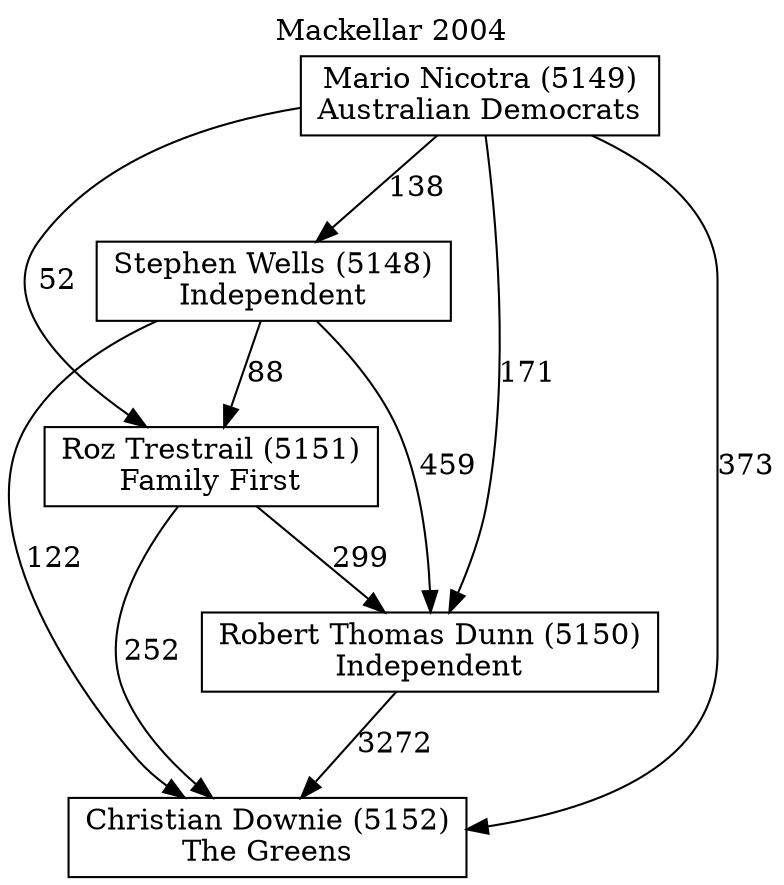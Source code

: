 // House preference flow
digraph "Christian Downie (5152)_Mackellar_2004" {
	graph [label="Mackellar 2004" labelloc=t mclimit=10]
	node [shape=box]
	"Christian Downie (5152)" [label="Christian Downie (5152)
The Greens"]
	"Robert Thomas Dunn (5150)" [label="Robert Thomas Dunn (5150)
Independent"]
	"Roz Trestrail (5151)" [label="Roz Trestrail (5151)
Family First"]
	"Stephen Wells (5148)" [label="Stephen Wells (5148)
Independent"]
	"Mario Nicotra (5149)" [label="Mario Nicotra (5149)
Australian Democrats"]
	"Christian Downie (5152)" [label="Christian Downie (5152)
The Greens"]
	"Roz Trestrail (5151)" [label="Roz Trestrail (5151)
Family First"]
	"Stephen Wells (5148)" [label="Stephen Wells (5148)
Independent"]
	"Mario Nicotra (5149)" [label="Mario Nicotra (5149)
Australian Democrats"]
	"Christian Downie (5152)" [label="Christian Downie (5152)
The Greens"]
	"Stephen Wells (5148)" [label="Stephen Wells (5148)
Independent"]
	"Mario Nicotra (5149)" [label="Mario Nicotra (5149)
Australian Democrats"]
	"Christian Downie (5152)" [label="Christian Downie (5152)
The Greens"]
	"Mario Nicotra (5149)" [label="Mario Nicotra (5149)
Australian Democrats"]
	"Mario Nicotra (5149)" [label="Mario Nicotra (5149)
Australian Democrats"]
	"Stephen Wells (5148)" [label="Stephen Wells (5148)
Independent"]
	"Mario Nicotra (5149)" [label="Mario Nicotra (5149)
Australian Democrats"]
	"Mario Nicotra (5149)" [label="Mario Nicotra (5149)
Australian Democrats"]
	"Roz Trestrail (5151)" [label="Roz Trestrail (5151)
Family First"]
	"Stephen Wells (5148)" [label="Stephen Wells (5148)
Independent"]
	"Mario Nicotra (5149)" [label="Mario Nicotra (5149)
Australian Democrats"]
	"Roz Trestrail (5151)" [label="Roz Trestrail (5151)
Family First"]
	"Mario Nicotra (5149)" [label="Mario Nicotra (5149)
Australian Democrats"]
	"Mario Nicotra (5149)" [label="Mario Nicotra (5149)
Australian Democrats"]
	"Stephen Wells (5148)" [label="Stephen Wells (5148)
Independent"]
	"Mario Nicotra (5149)" [label="Mario Nicotra (5149)
Australian Democrats"]
	"Mario Nicotra (5149)" [label="Mario Nicotra (5149)
Australian Democrats"]
	"Robert Thomas Dunn (5150)" [label="Robert Thomas Dunn (5150)
Independent"]
	"Roz Trestrail (5151)" [label="Roz Trestrail (5151)
Family First"]
	"Stephen Wells (5148)" [label="Stephen Wells (5148)
Independent"]
	"Mario Nicotra (5149)" [label="Mario Nicotra (5149)
Australian Democrats"]
	"Robert Thomas Dunn (5150)" [label="Robert Thomas Dunn (5150)
Independent"]
	"Stephen Wells (5148)" [label="Stephen Wells (5148)
Independent"]
	"Mario Nicotra (5149)" [label="Mario Nicotra (5149)
Australian Democrats"]
	"Robert Thomas Dunn (5150)" [label="Robert Thomas Dunn (5150)
Independent"]
	"Mario Nicotra (5149)" [label="Mario Nicotra (5149)
Australian Democrats"]
	"Mario Nicotra (5149)" [label="Mario Nicotra (5149)
Australian Democrats"]
	"Stephen Wells (5148)" [label="Stephen Wells (5148)
Independent"]
	"Mario Nicotra (5149)" [label="Mario Nicotra (5149)
Australian Democrats"]
	"Mario Nicotra (5149)" [label="Mario Nicotra (5149)
Australian Democrats"]
	"Roz Trestrail (5151)" [label="Roz Trestrail (5151)
Family First"]
	"Stephen Wells (5148)" [label="Stephen Wells (5148)
Independent"]
	"Mario Nicotra (5149)" [label="Mario Nicotra (5149)
Australian Democrats"]
	"Roz Trestrail (5151)" [label="Roz Trestrail (5151)
Family First"]
	"Mario Nicotra (5149)" [label="Mario Nicotra (5149)
Australian Democrats"]
	"Mario Nicotra (5149)" [label="Mario Nicotra (5149)
Australian Democrats"]
	"Stephen Wells (5148)" [label="Stephen Wells (5148)
Independent"]
	"Mario Nicotra (5149)" [label="Mario Nicotra (5149)
Australian Democrats"]
	"Mario Nicotra (5149)" [label="Mario Nicotra (5149)
Australian Democrats"]
	"Robert Thomas Dunn (5150)" -> "Christian Downie (5152)" [label=3272]
	"Roz Trestrail (5151)" -> "Robert Thomas Dunn (5150)" [label=299]
	"Stephen Wells (5148)" -> "Roz Trestrail (5151)" [label=88]
	"Mario Nicotra (5149)" -> "Stephen Wells (5148)" [label=138]
	"Roz Trestrail (5151)" -> "Christian Downie (5152)" [label=252]
	"Stephen Wells (5148)" -> "Christian Downie (5152)" [label=122]
	"Mario Nicotra (5149)" -> "Christian Downie (5152)" [label=373]
	"Mario Nicotra (5149)" -> "Roz Trestrail (5151)" [label=52]
	"Stephen Wells (5148)" -> "Robert Thomas Dunn (5150)" [label=459]
	"Mario Nicotra (5149)" -> "Robert Thomas Dunn (5150)" [label=171]
}
